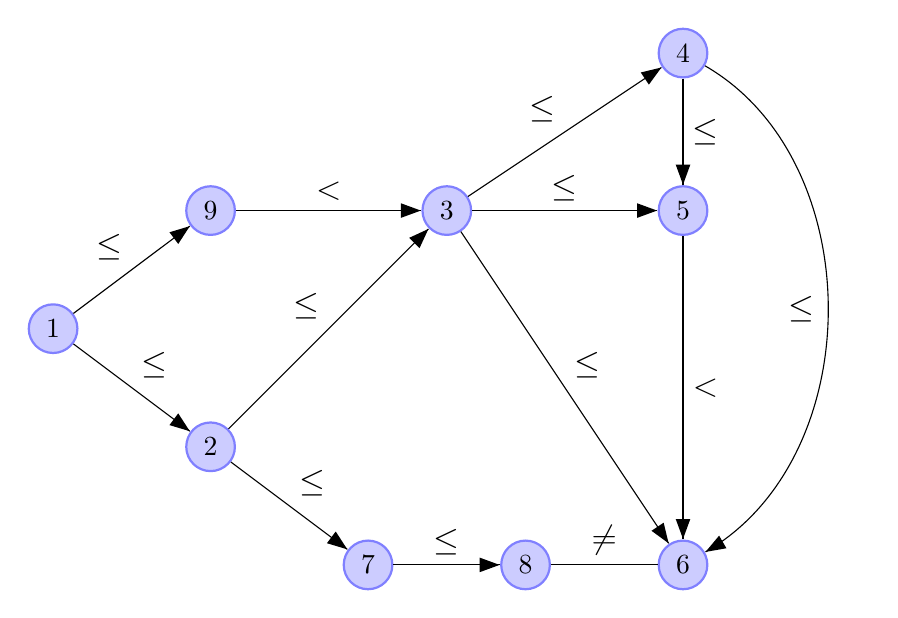 \tikzstyle{vertex} = [
	shape=circle,  
	draw=blue!50, %draw the border to the node
	fill=blue!20, %fill the space of the node
	thick,
	minimum size=4mm, %minimum size of the nodes
	distance=1cm
];
\pgfarrowsdeclare{directEdge}{directEdge}{%
	\arrowsize=0.2pt
	\advance\arrowsize by .5\pgflinewidth
	\pgfarrowsleftextend{-4\arrowsize-.5\pgflinewidth}
	\pgfarrowsrightextend{.5\pgflinewidth}
}{%
	\arrowsize=1pt
	\advance\arrowsize by .5\pgflinewidth
	\pgfsetdash{}{0pt} % do not dash
	\pgfsetroundjoin % fix join
	\pgfsetroundcap % fix cap
	\pgfpathmoveto{\pgfpointorigin}
	\pgfpathlineto{\pgfpoint{-6\arrowsize}{2.2\arrowsize}}
	\pgfpathlineto{\pgfpoint{-6\arrowsize}{-2.2\arrowsize}}
	\pgfpathclose
	\pgfusepathqfill
}


\begin{scope}[shift={(0,0)}]
	\node[vertex](a) at (0,0) {1};
	\node[vertex](b) at (+2,-1.5) {2};
	\node[vertex](c) at (+5,+1.5) {3};
	\node[vertex](d) at (+8,+3.5) {4};
	\node[vertex](e) at (+8,+1.5) {5};
	\node[vertex](f) at (+8,-3) {6};
	\node[vertex](g) at (+4,-3) {7};
	\node[vertex](h) at (+6,-3) {8};
	\node[vertex](i) at (+2,+1.5) {9};
\end{scope}

\draw [-directEdge] (a) to node[auto,font=\large] {$\leq$} (b);
\draw [-directEdge] (a) to node[auto,font=\large] {$\leq$} (i);
\draw [-directEdge] (b) to node[auto,font=\large] {$\leq$} (c);
\draw [-directEdge] (b) to node[auto,font=\large] {$\leq$} (g);
\draw [-directEdge] (c) to node[auto,font=\large] {$\leq$} (d);
\draw [-directEdge] (c) to node[auto,font=\large] {$\leq$} (e);
\draw [-directEdge] (c) to node[auto,font=\large] {$\leq$} (f);
\draw [-directEdge] (d) to node[auto,font=\large] {$\leq$} (e);
\draw [-directEdge,bend left=60] (d) to[] node[auto,font=\large,bend left=60,xshift=-18] {$\leq$} (f);
\draw [-directEdge] (e) to node[auto,font=\large] {$<$} (f);
\draw [-.]          (h) to node[auto,font=\large] {$\not =$} (f);
\draw [-directEdge] (g) to node[auto,font=\large] {$\leq$} (h);
\draw [-directEdge] (i) to node[auto,font=\large] {$<$} (c);

